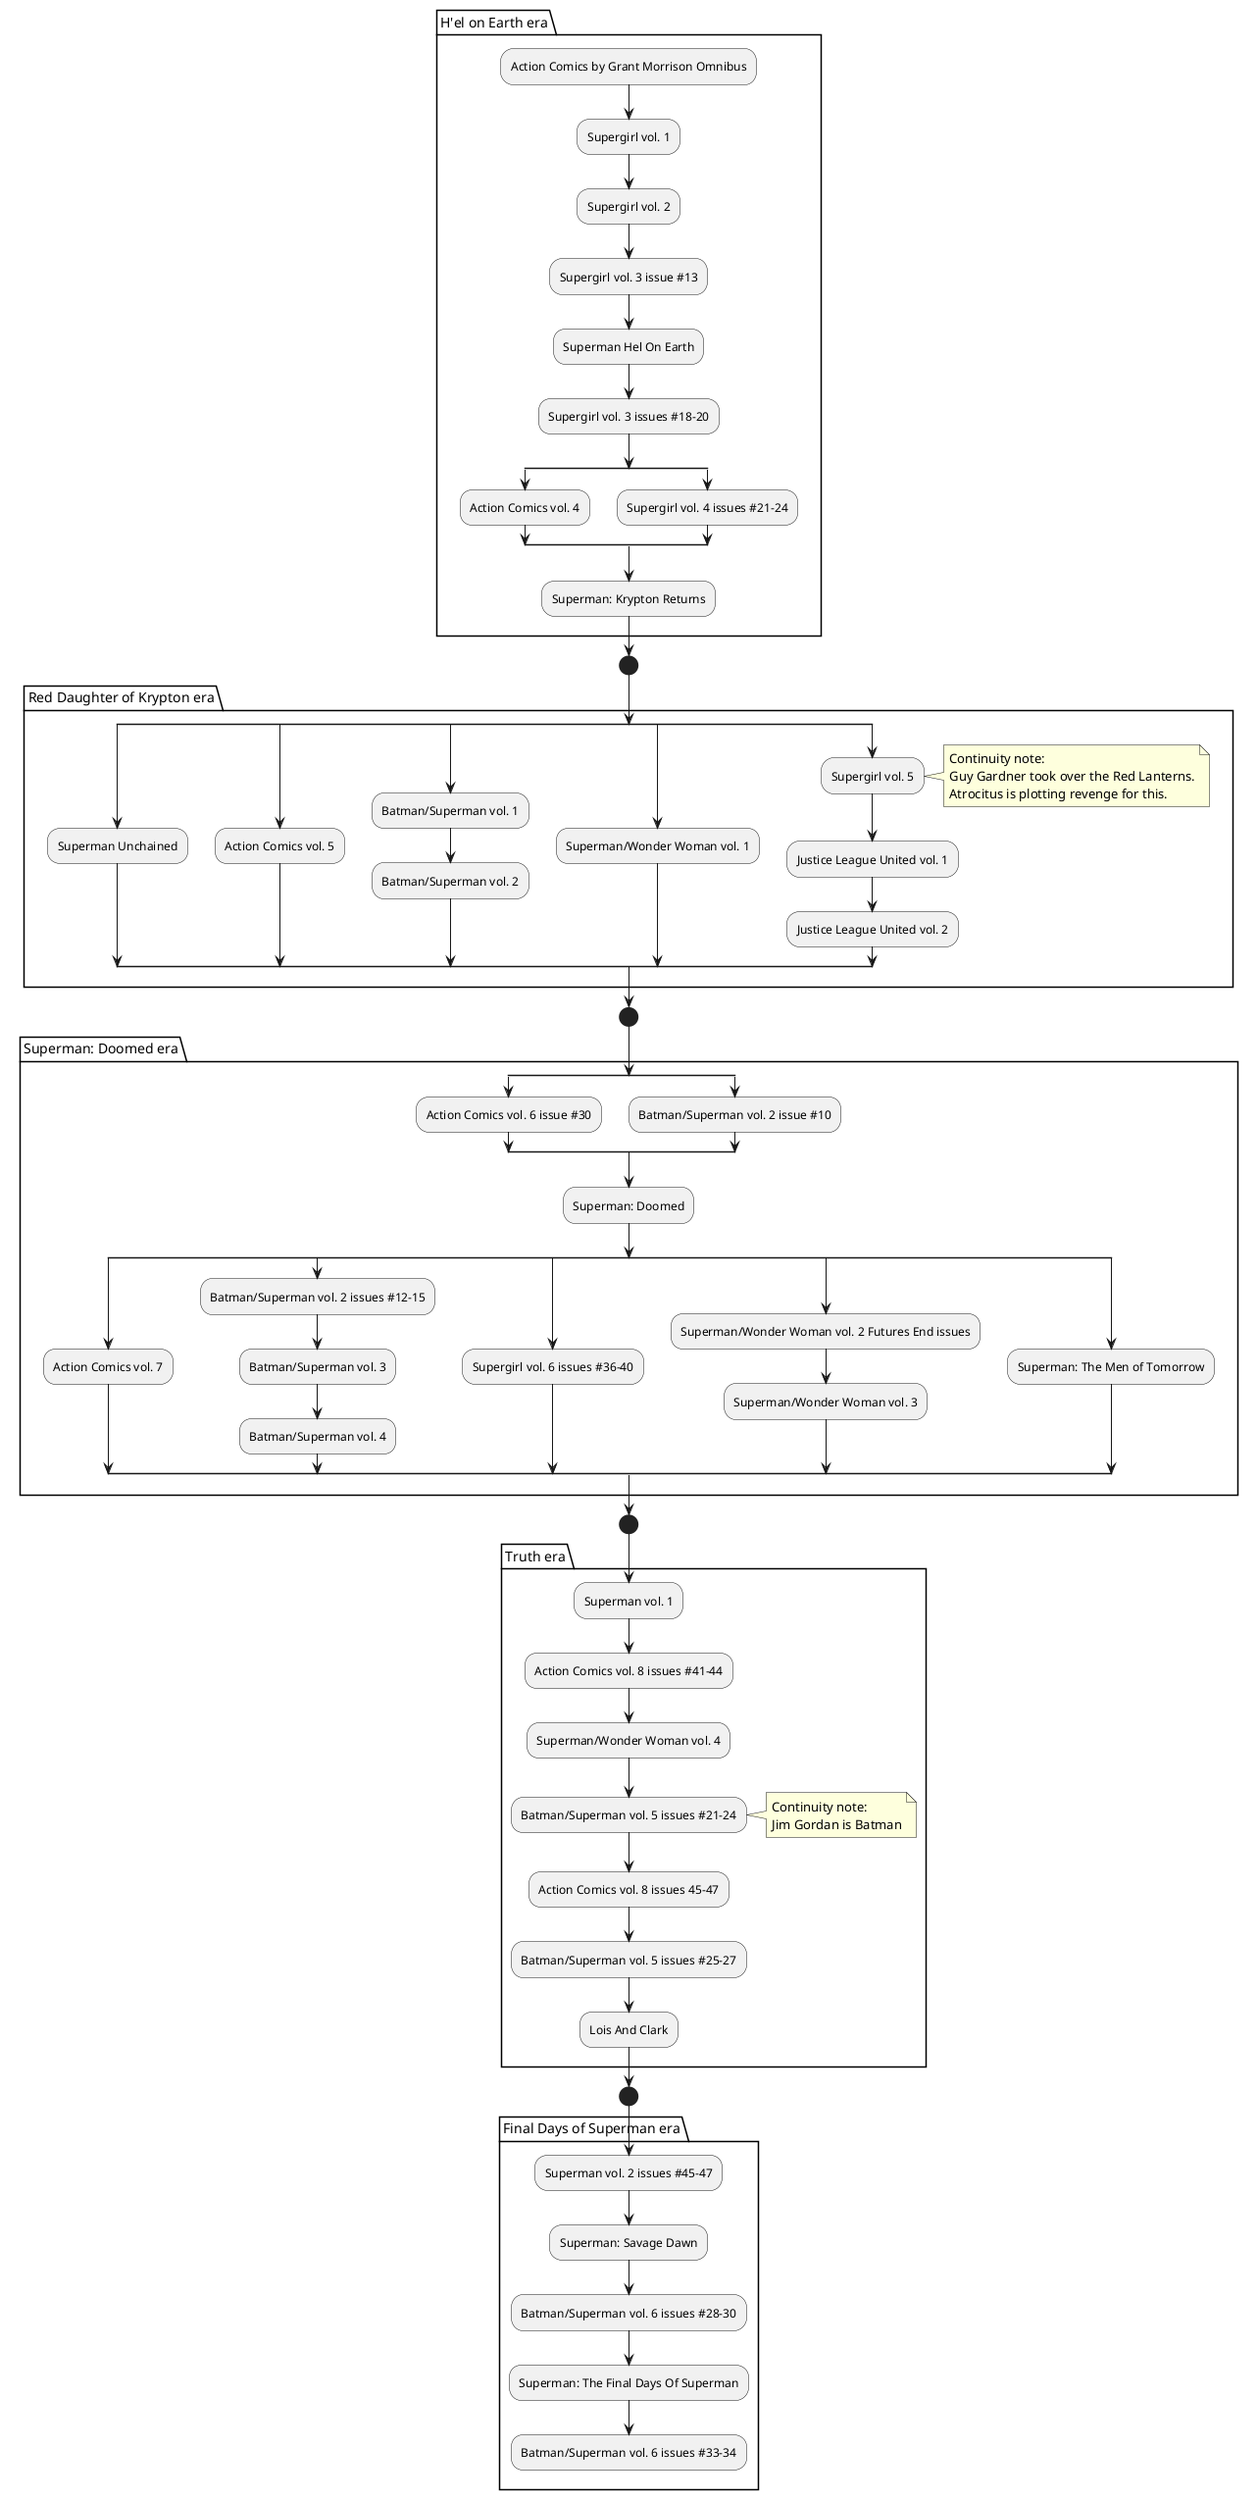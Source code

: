 @startuml  
    package H'el on Earth era {
        :Action Comics by Grant Morrison Omnibus;
        :Supergirl vol. 1;
        :Supergirl vol. 2;
        :Supergirl vol. 3 issue #13;
        :Superman Hel On Earth;
        :Supergirl vol. 3 issues #18-20;
        split
            :Action Comics vol. 4;
        split again
            :Supergirl vol. 4 issues #21-24;
        end split
            :Superman: Krypton Returns;
    }
  
    start
  
    package Red Daughter of Krypton era {
        split
            :Superman Unchained;
        split again
            :Action Comics vol. 5;
        split again
            :Batman/Superman vol. 1;
            :Batman/Superman vol. 2;
        split again
            :Superman/Wonder Woman vol. 1;
        split again
            :Supergirl vol. 5;
            note right
                Continuity note:
                Guy Gardner took over the Red Lanterns.
                Atrocitus is plotting revenge for this.
            end note
            :Justice League United vol. 1;
            :Justice League United vol. 2;
        end split
    }
  
    start
  
    package Superman: Doomed era {
        split
            :Action Comics vol. 6 issue #30;
        split again
            :Batman/Superman vol. 2 issue #10;
        end split
        :Superman: Doomed;
        split
            :Action Comics vol. 7;
        split again
            :Batman/Superman vol. 2 issues #12-15;
            :Batman/Superman vol. 3;
            :Batman/Superman vol. 4;
        split again
            :Supergirl vol. 6 issues #36-40;
        split again
            :Superman/Wonder Woman vol. 2 Futures End issues;
            :Superman/Wonder Woman vol. 3;
        split again
            :Superman: The Men of Tomorrow;
        end split
    }
  
    start
  
    package Truth era {
        :Superman vol. 1;
        :Action Comics vol. 8 issues #41-44;
        :Superman/Wonder Woman vol. 4;
        :Batman/Superman vol. 5 issues #21-24;
        note right
            Continuity note:
            Jim Gordan is Batman
        end note
        :Action Comics vol. 8 issues 45-47;
        :Batman/Superman vol. 5 issues #25-27;
        :Lois And Clark;
    }
  
    start
  
    package Final Days of Superman era {
        :Superman vol. 2 issues #45-47;
        :Superman: Savage Dawn;
        :Batman/Superman vol. 6 issues #28-30;
        :Superman: The Final Days Of Superman;
        :Batman/Superman vol. 6 issues #33-34;
    }
@enduml
